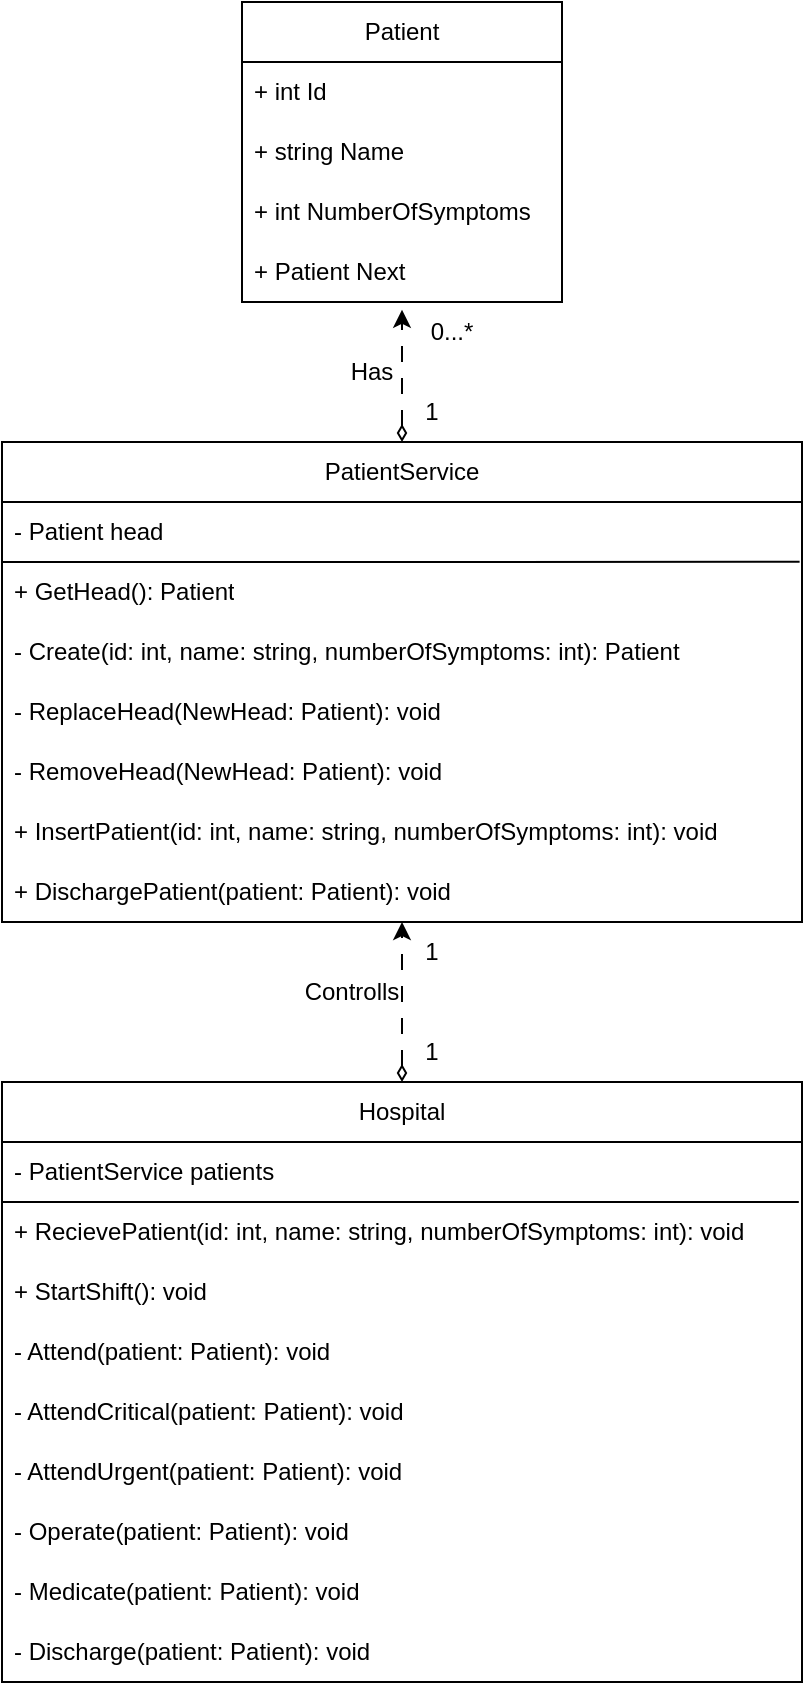 <mxfile version="21.7.5" type="device">
  <diagram name="Page-1" id="Gl3snAGWY30_4CbQ-mzl">
    <mxGraphModel dx="456" dy="569" grid="1" gridSize="10" guides="1" tooltips="1" connect="1" arrows="1" fold="1" page="1" pageScale="1" pageWidth="500" pageHeight="1000" math="0" shadow="0">
      <root>
        <mxCell id="0" />
        <mxCell id="1" parent="0" />
        <mxCell id="18P9gg7fyCXT2a0VM4tk-1" value="Patient" style="swimlane;fontStyle=0;childLayout=stackLayout;horizontal=1;startSize=30;horizontalStack=0;resizeParent=1;resizeParentMax=0;resizeLast=0;collapsible=1;marginBottom=0;whiteSpace=wrap;html=1;" vertex="1" parent="1">
          <mxGeometry x="670" y="40" width="160" height="150" as="geometry" />
        </mxCell>
        <mxCell id="18P9gg7fyCXT2a0VM4tk-2" value="+ int Id" style="text;strokeColor=none;fillColor=none;align=left;verticalAlign=middle;spacingLeft=4;spacingRight=4;overflow=hidden;points=[[0,0.5],[1,0.5]];portConstraint=eastwest;rotatable=0;whiteSpace=wrap;html=1;" vertex="1" parent="18P9gg7fyCXT2a0VM4tk-1">
          <mxGeometry y="30" width="160" height="30" as="geometry" />
        </mxCell>
        <mxCell id="18P9gg7fyCXT2a0VM4tk-3" value="+ string Name" style="text;strokeColor=none;fillColor=none;align=left;verticalAlign=middle;spacingLeft=4;spacingRight=4;overflow=hidden;points=[[0,0.5],[1,0.5]];portConstraint=eastwest;rotatable=0;whiteSpace=wrap;html=1;" vertex="1" parent="18P9gg7fyCXT2a0VM4tk-1">
          <mxGeometry y="60" width="160" height="30" as="geometry" />
        </mxCell>
        <mxCell id="18P9gg7fyCXT2a0VM4tk-4" value="+ int NumberOfSymptoms" style="text;strokeColor=none;fillColor=none;align=left;verticalAlign=middle;spacingLeft=4;spacingRight=4;overflow=hidden;points=[[0,0.5],[1,0.5]];portConstraint=eastwest;rotatable=0;whiteSpace=wrap;html=1;" vertex="1" parent="18P9gg7fyCXT2a0VM4tk-1">
          <mxGeometry y="90" width="160" height="30" as="geometry" />
        </mxCell>
        <mxCell id="18P9gg7fyCXT2a0VM4tk-5" value="+ Patient Next" style="text;strokeColor=none;fillColor=none;align=left;verticalAlign=middle;spacingLeft=4;spacingRight=4;overflow=hidden;points=[[0,0.5],[1,0.5]];portConstraint=eastwest;rotatable=0;whiteSpace=wrap;html=1;" vertex="1" parent="18P9gg7fyCXT2a0VM4tk-1">
          <mxGeometry y="120" width="160" height="30" as="geometry" />
        </mxCell>
        <mxCell id="18P9gg7fyCXT2a0VM4tk-32" style="edgeStyle=orthogonalEdgeStyle;rounded=0;orthogonalLoop=1;jettySize=auto;html=1;exitX=0.5;exitY=0;exitDx=0;exitDy=0;entryX=0.503;entryY=1.13;entryDx=0;entryDy=0;entryPerimeter=0;dashed=1;dashPattern=8 8;startArrow=diamondThin;startFill=0;" edge="1" parent="1" source="18P9gg7fyCXT2a0VM4tk-7" target="18P9gg7fyCXT2a0VM4tk-5">
          <mxGeometry relative="1" as="geometry">
            <Array as="points">
              <mxPoint x="750" y="194" />
            </Array>
          </mxGeometry>
        </mxCell>
        <mxCell id="18P9gg7fyCXT2a0VM4tk-7" value="PatientService" style="swimlane;fontStyle=0;childLayout=stackLayout;horizontal=1;startSize=30;horizontalStack=0;resizeParent=1;resizeParentMax=0;resizeLast=0;collapsible=1;marginBottom=0;whiteSpace=wrap;html=1;" vertex="1" parent="1">
          <mxGeometry x="550" y="260" width="400" height="240" as="geometry" />
        </mxCell>
        <mxCell id="18P9gg7fyCXT2a0VM4tk-12" value="" style="endArrow=none;html=1;rounded=0;entryX=0.997;entryY=0.997;entryDx=0;entryDy=0;entryPerimeter=0;" edge="1" parent="18P9gg7fyCXT2a0VM4tk-7" target="18P9gg7fyCXT2a0VM4tk-8">
          <mxGeometry width="50" height="50" relative="1" as="geometry">
            <mxPoint y="60" as="sourcePoint" />
            <mxPoint x="50" y="10" as="targetPoint" />
          </mxGeometry>
        </mxCell>
        <mxCell id="18P9gg7fyCXT2a0VM4tk-8" value="- Patient head" style="text;strokeColor=none;fillColor=none;align=left;verticalAlign=middle;spacingLeft=4;spacingRight=4;overflow=hidden;points=[[0,0.5],[1,0.5]];portConstraint=eastwest;rotatable=0;whiteSpace=wrap;html=1;" vertex="1" parent="18P9gg7fyCXT2a0VM4tk-7">
          <mxGeometry y="30" width="400" height="30" as="geometry" />
        </mxCell>
        <mxCell id="18P9gg7fyCXT2a0VM4tk-9" value="+ GetHead(): Patient" style="text;strokeColor=none;fillColor=none;align=left;verticalAlign=middle;spacingLeft=4;spacingRight=4;overflow=hidden;points=[[0,0.5],[1,0.5]];portConstraint=eastwest;rotatable=0;whiteSpace=wrap;html=1;" vertex="1" parent="18P9gg7fyCXT2a0VM4tk-7">
          <mxGeometry y="60" width="400" height="30" as="geometry" />
        </mxCell>
        <mxCell id="18P9gg7fyCXT2a0VM4tk-10" value="- Create(id: int, name: string, numberOfSymptoms: int): Patient" style="text;strokeColor=none;fillColor=none;align=left;verticalAlign=middle;spacingLeft=4;spacingRight=4;overflow=hidden;points=[[0,0.5],[1,0.5]];portConstraint=eastwest;rotatable=0;whiteSpace=wrap;html=1;" vertex="1" parent="18P9gg7fyCXT2a0VM4tk-7">
          <mxGeometry y="90" width="400" height="30" as="geometry" />
        </mxCell>
        <mxCell id="18P9gg7fyCXT2a0VM4tk-17" value="- ReplaceHead(NewHead: Patient): void" style="text;strokeColor=none;fillColor=none;align=left;verticalAlign=middle;spacingLeft=4;spacingRight=4;overflow=hidden;points=[[0,0.5],[1,0.5]];portConstraint=eastwest;rotatable=0;whiteSpace=wrap;html=1;" vertex="1" parent="18P9gg7fyCXT2a0VM4tk-7">
          <mxGeometry y="120" width="400" height="30" as="geometry" />
        </mxCell>
        <mxCell id="18P9gg7fyCXT2a0VM4tk-18" value="- RemoveHead(NewHead: Patient): void" style="text;strokeColor=none;fillColor=none;align=left;verticalAlign=middle;spacingLeft=4;spacingRight=4;overflow=hidden;points=[[0,0.5],[1,0.5]];portConstraint=eastwest;rotatable=0;whiteSpace=wrap;html=1;" vertex="1" parent="18P9gg7fyCXT2a0VM4tk-7">
          <mxGeometry y="150" width="400" height="30" as="geometry" />
        </mxCell>
        <mxCell id="18P9gg7fyCXT2a0VM4tk-19" value="+ InsertPatient(id: int, name: string, numberOfSymptoms: int): void" style="text;strokeColor=none;fillColor=none;align=left;verticalAlign=middle;spacingLeft=4;spacingRight=4;overflow=hidden;points=[[0,0.5],[1,0.5]];portConstraint=eastwest;rotatable=0;whiteSpace=wrap;html=1;" vertex="1" parent="18P9gg7fyCXT2a0VM4tk-7">
          <mxGeometry y="180" width="400" height="30" as="geometry" />
        </mxCell>
        <mxCell id="18P9gg7fyCXT2a0VM4tk-20" value="+ DischargePatient(patient: Patient): void" style="text;strokeColor=none;fillColor=none;align=left;verticalAlign=middle;spacingLeft=4;spacingRight=4;overflow=hidden;points=[[0,0.5],[1,0.5]];portConstraint=eastwest;rotatable=0;whiteSpace=wrap;html=1;" vertex="1" parent="18P9gg7fyCXT2a0VM4tk-7">
          <mxGeometry y="210" width="400" height="30" as="geometry" />
        </mxCell>
        <mxCell id="18P9gg7fyCXT2a0VM4tk-33" style="edgeStyle=orthogonalEdgeStyle;rounded=0;orthogonalLoop=1;jettySize=auto;html=1;entryX=0.5;entryY=1;entryDx=0;entryDy=0;entryPerimeter=0;dashed=1;dashPattern=8 8;startArrow=diamondThin;startFill=0;" edge="1" parent="1" source="18P9gg7fyCXT2a0VM4tk-21" target="18P9gg7fyCXT2a0VM4tk-20">
          <mxGeometry relative="1" as="geometry" />
        </mxCell>
        <mxCell id="18P9gg7fyCXT2a0VM4tk-21" value="Hospital" style="swimlane;fontStyle=0;childLayout=stackLayout;horizontal=1;startSize=30;horizontalStack=0;resizeParent=1;resizeParentMax=0;resizeLast=0;collapsible=1;marginBottom=0;whiteSpace=wrap;html=1;" vertex="1" parent="1">
          <mxGeometry x="550" y="580" width="400" height="300" as="geometry" />
        </mxCell>
        <mxCell id="18P9gg7fyCXT2a0VM4tk-25" value="" style="endArrow=none;html=1;rounded=0;entryX=0.996;entryY=0.999;entryDx=0;entryDy=0;entryPerimeter=0;" edge="1" parent="18P9gg7fyCXT2a0VM4tk-21" target="18P9gg7fyCXT2a0VM4tk-22">
          <mxGeometry width="50" height="50" relative="1" as="geometry">
            <mxPoint y="60" as="sourcePoint" />
            <mxPoint x="50" y="10" as="targetPoint" />
          </mxGeometry>
        </mxCell>
        <mxCell id="18P9gg7fyCXT2a0VM4tk-22" value="- PatientService patients" style="text;strokeColor=none;fillColor=none;align=left;verticalAlign=middle;spacingLeft=4;spacingRight=4;overflow=hidden;points=[[0,0.5],[1,0.5]];portConstraint=eastwest;rotatable=0;whiteSpace=wrap;html=1;" vertex="1" parent="18P9gg7fyCXT2a0VM4tk-21">
          <mxGeometry y="30" width="400" height="30" as="geometry" />
        </mxCell>
        <mxCell id="18P9gg7fyCXT2a0VM4tk-23" value="+ RecievePatient(id: int, name: string, numberOfSymptoms: int): void" style="text;strokeColor=none;fillColor=none;align=left;verticalAlign=middle;spacingLeft=4;spacingRight=4;overflow=hidden;points=[[0,0.5],[1,0.5]];portConstraint=eastwest;rotatable=0;whiteSpace=wrap;html=1;" vertex="1" parent="18P9gg7fyCXT2a0VM4tk-21">
          <mxGeometry y="60" width="400" height="30" as="geometry" />
        </mxCell>
        <mxCell id="18P9gg7fyCXT2a0VM4tk-24" value="+ StartShift(): void" style="text;strokeColor=none;fillColor=none;align=left;verticalAlign=middle;spacingLeft=4;spacingRight=4;overflow=hidden;points=[[0,0.5],[1,0.5]];portConstraint=eastwest;rotatable=0;whiteSpace=wrap;html=1;" vertex="1" parent="18P9gg7fyCXT2a0VM4tk-21">
          <mxGeometry y="90" width="400" height="30" as="geometry" />
        </mxCell>
        <mxCell id="18P9gg7fyCXT2a0VM4tk-26" value="- Attend(patient: Patient): void" style="text;strokeColor=none;fillColor=none;align=left;verticalAlign=middle;spacingLeft=4;spacingRight=4;overflow=hidden;points=[[0,0.5],[1,0.5]];portConstraint=eastwest;rotatable=0;whiteSpace=wrap;html=1;" vertex="1" parent="18P9gg7fyCXT2a0VM4tk-21">
          <mxGeometry y="120" width="400" height="30" as="geometry" />
        </mxCell>
        <mxCell id="18P9gg7fyCXT2a0VM4tk-27" value="- AttendCritical(patient: Patient): void" style="text;strokeColor=none;fillColor=none;align=left;verticalAlign=middle;spacingLeft=4;spacingRight=4;overflow=hidden;points=[[0,0.5],[1,0.5]];portConstraint=eastwest;rotatable=0;whiteSpace=wrap;html=1;" vertex="1" parent="18P9gg7fyCXT2a0VM4tk-21">
          <mxGeometry y="150" width="400" height="30" as="geometry" />
        </mxCell>
        <mxCell id="18P9gg7fyCXT2a0VM4tk-28" value="- AttendUrgent(patient: Patient): void" style="text;strokeColor=none;fillColor=none;align=left;verticalAlign=middle;spacingLeft=4;spacingRight=4;overflow=hidden;points=[[0,0.5],[1,0.5]];portConstraint=eastwest;rotatable=0;whiteSpace=wrap;html=1;" vertex="1" parent="18P9gg7fyCXT2a0VM4tk-21">
          <mxGeometry y="180" width="400" height="30" as="geometry" />
        </mxCell>
        <mxCell id="18P9gg7fyCXT2a0VM4tk-29" value="- Operate(patient: Patient): void" style="text;strokeColor=none;fillColor=none;align=left;verticalAlign=middle;spacingLeft=4;spacingRight=4;overflow=hidden;points=[[0,0.5],[1,0.5]];portConstraint=eastwest;rotatable=0;whiteSpace=wrap;html=1;" vertex="1" parent="18P9gg7fyCXT2a0VM4tk-21">
          <mxGeometry y="210" width="400" height="30" as="geometry" />
        </mxCell>
        <mxCell id="18P9gg7fyCXT2a0VM4tk-30" value="- Medicate(patient: Patient): void" style="text;strokeColor=none;fillColor=none;align=left;verticalAlign=middle;spacingLeft=4;spacingRight=4;overflow=hidden;points=[[0,0.5],[1,0.5]];portConstraint=eastwest;rotatable=0;whiteSpace=wrap;html=1;" vertex="1" parent="18P9gg7fyCXT2a0VM4tk-21">
          <mxGeometry y="240" width="400" height="30" as="geometry" />
        </mxCell>
        <mxCell id="18P9gg7fyCXT2a0VM4tk-31" value="- Discharge(patient: Patient): void" style="text;strokeColor=none;fillColor=none;align=left;verticalAlign=middle;spacingLeft=4;spacingRight=4;overflow=hidden;points=[[0,0.5],[1,0.5]];portConstraint=eastwest;rotatable=0;whiteSpace=wrap;html=1;" vertex="1" parent="18P9gg7fyCXT2a0VM4tk-21">
          <mxGeometry y="270" width="400" height="30" as="geometry" />
        </mxCell>
        <mxCell id="18P9gg7fyCXT2a0VM4tk-34" value="1" style="text;html=1;strokeColor=none;fillColor=none;align=center;verticalAlign=middle;whiteSpace=wrap;rounded=0;" vertex="1" parent="1">
          <mxGeometry x="760" y="230" width="10" height="30" as="geometry" />
        </mxCell>
        <mxCell id="18P9gg7fyCXT2a0VM4tk-36" value="0...*" style="text;html=1;strokeColor=none;fillColor=none;align=center;verticalAlign=middle;whiteSpace=wrap;rounded=0;" vertex="1" parent="1">
          <mxGeometry x="770" y="190" width="10" height="30" as="geometry" />
        </mxCell>
        <mxCell id="18P9gg7fyCXT2a0VM4tk-37" value="Has" style="text;html=1;strokeColor=none;fillColor=none;align=center;verticalAlign=middle;whiteSpace=wrap;rounded=0;" vertex="1" parent="1">
          <mxGeometry x="730" y="210" width="10" height="30" as="geometry" />
        </mxCell>
        <mxCell id="18P9gg7fyCXT2a0VM4tk-40" value="1" style="text;html=1;strokeColor=none;fillColor=none;align=center;verticalAlign=middle;whiteSpace=wrap;rounded=0;" vertex="1" parent="1">
          <mxGeometry x="760" y="550" width="10" height="30" as="geometry" />
        </mxCell>
        <mxCell id="18P9gg7fyCXT2a0VM4tk-41" value="1" style="text;html=1;strokeColor=none;fillColor=none;align=center;verticalAlign=middle;whiteSpace=wrap;rounded=0;" vertex="1" parent="1">
          <mxGeometry x="760" y="500" width="10" height="30" as="geometry" />
        </mxCell>
        <mxCell id="18P9gg7fyCXT2a0VM4tk-42" value="Controlls" style="text;html=1;strokeColor=none;fillColor=none;align=center;verticalAlign=middle;whiteSpace=wrap;rounded=0;" vertex="1" parent="1">
          <mxGeometry x="720" y="520" width="10" height="30" as="geometry" />
        </mxCell>
      </root>
    </mxGraphModel>
  </diagram>
</mxfile>
